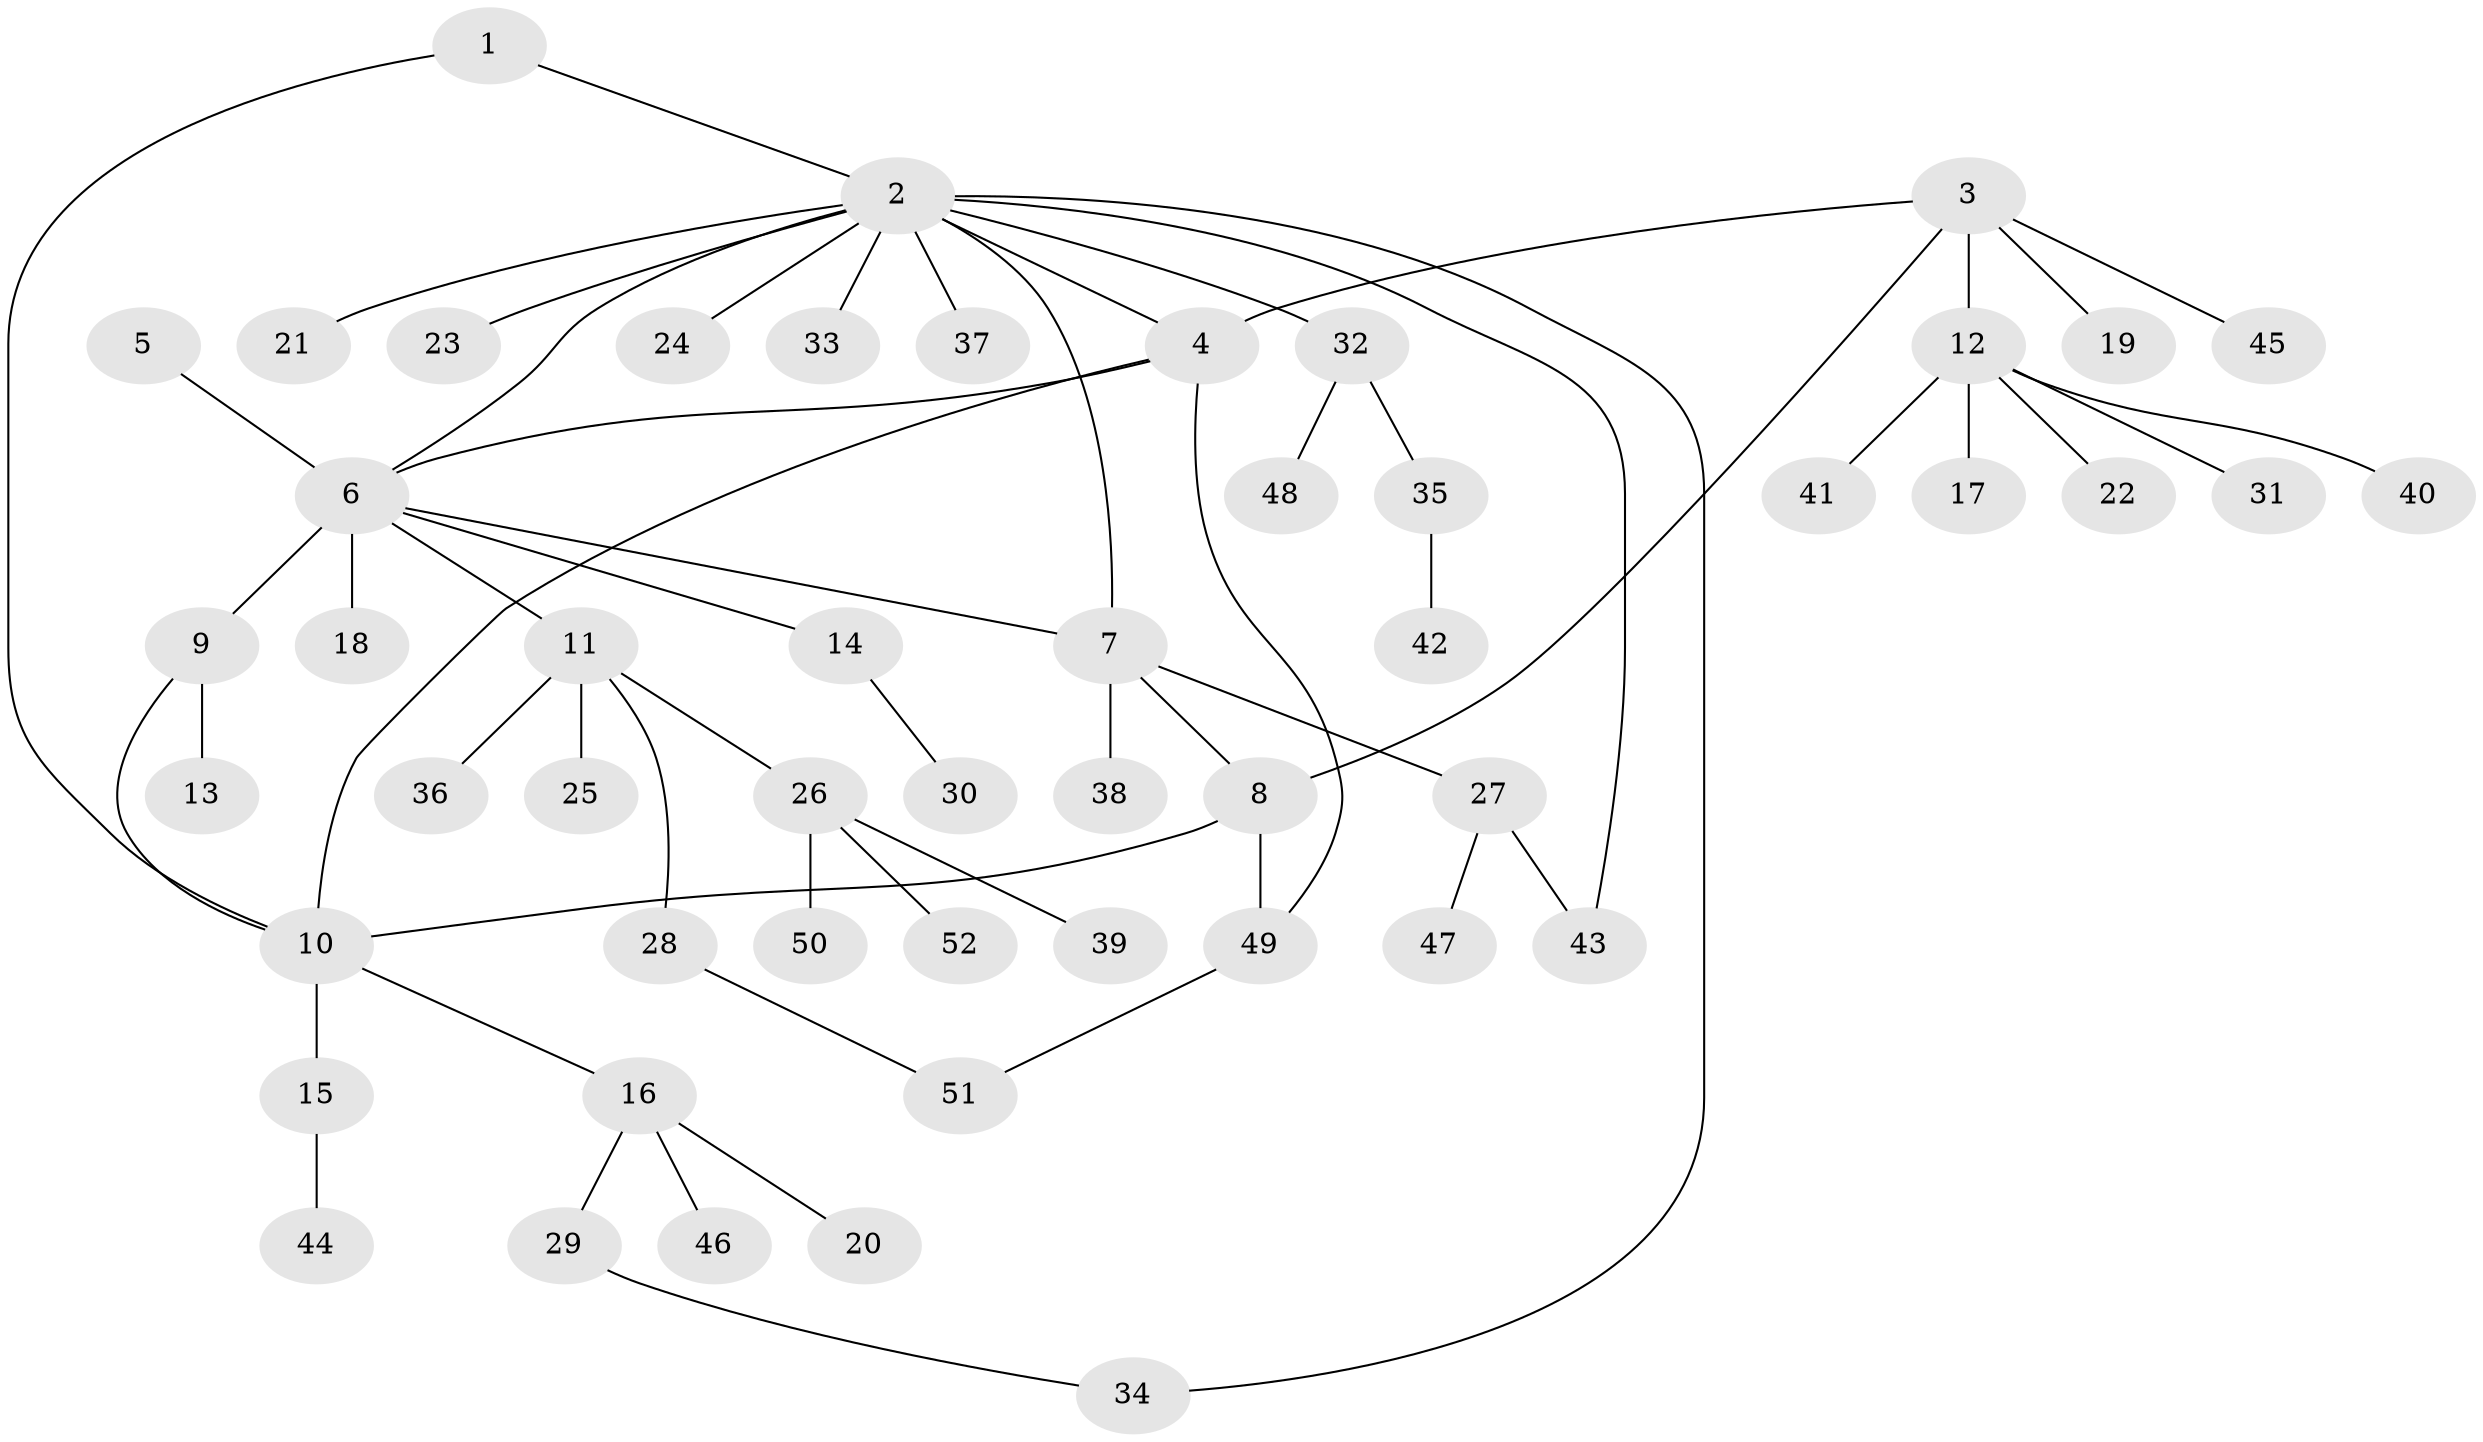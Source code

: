 // Generated by graph-tools (version 1.1) at 2025/54/03/09/25 04:54:14]
// undirected, 52 vertices, 61 edges
graph export_dot {
graph [start="1"]
  node [color=gray90,style=filled];
  1;
  2;
  3;
  4;
  5;
  6;
  7;
  8;
  9;
  10;
  11;
  12;
  13;
  14;
  15;
  16;
  17;
  18;
  19;
  20;
  21;
  22;
  23;
  24;
  25;
  26;
  27;
  28;
  29;
  30;
  31;
  32;
  33;
  34;
  35;
  36;
  37;
  38;
  39;
  40;
  41;
  42;
  43;
  44;
  45;
  46;
  47;
  48;
  49;
  50;
  51;
  52;
  1 -- 2;
  1 -- 10;
  2 -- 4;
  2 -- 6;
  2 -- 7;
  2 -- 21;
  2 -- 23;
  2 -- 24;
  2 -- 32;
  2 -- 33;
  2 -- 34;
  2 -- 37;
  2 -- 43;
  3 -- 4;
  3 -- 8;
  3 -- 12;
  3 -- 19;
  3 -- 45;
  4 -- 6;
  4 -- 10;
  4 -- 49;
  5 -- 6;
  6 -- 7;
  6 -- 9;
  6 -- 11;
  6 -- 14;
  6 -- 18;
  7 -- 8;
  7 -- 27;
  7 -- 38;
  8 -- 10;
  8 -- 49;
  9 -- 10;
  9 -- 13;
  10 -- 15;
  10 -- 16;
  11 -- 25;
  11 -- 26;
  11 -- 28;
  11 -- 36;
  12 -- 17;
  12 -- 22;
  12 -- 31;
  12 -- 40;
  12 -- 41;
  14 -- 30;
  15 -- 44;
  16 -- 20;
  16 -- 29;
  16 -- 46;
  26 -- 39;
  26 -- 50;
  26 -- 52;
  27 -- 43;
  27 -- 47;
  28 -- 51;
  29 -- 34;
  32 -- 35;
  32 -- 48;
  35 -- 42;
  49 -- 51;
}

